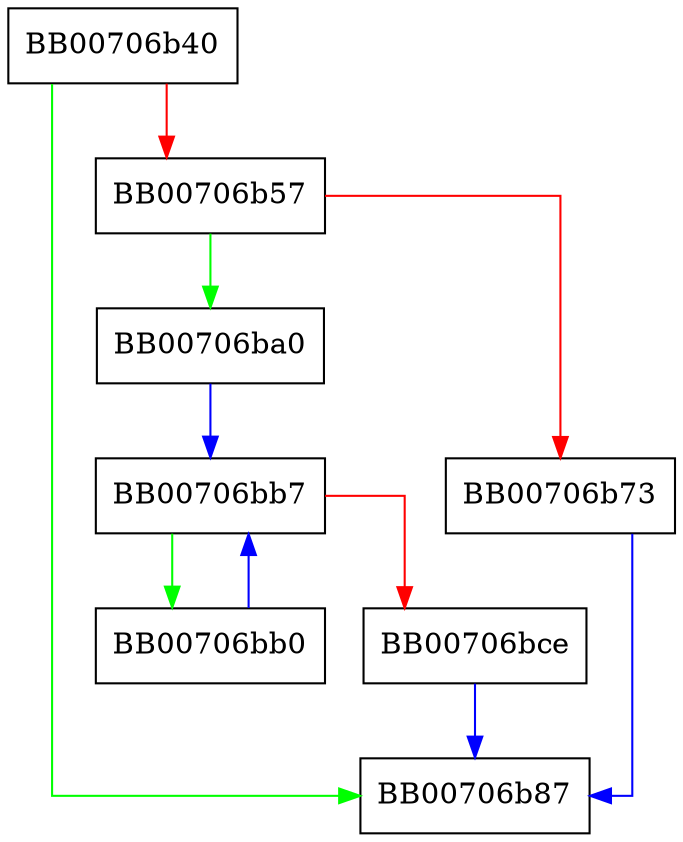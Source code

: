digraph ossl_cipher_hw_generic_ecb {
  node [shape="box"];
  graph [splines=ortho];
  BB00706b40 -> BB00706b87 [color="green"];
  BB00706b40 -> BB00706b57 [color="red"];
  BB00706b57 -> BB00706ba0 [color="green"];
  BB00706b57 -> BB00706b73 [color="red"];
  BB00706b73 -> BB00706b87 [color="blue"];
  BB00706ba0 -> BB00706bb7 [color="blue"];
  BB00706bb0 -> BB00706bb7 [color="blue"];
  BB00706bb7 -> BB00706bb0 [color="green"];
  BB00706bb7 -> BB00706bce [color="red"];
  BB00706bce -> BB00706b87 [color="blue"];
}